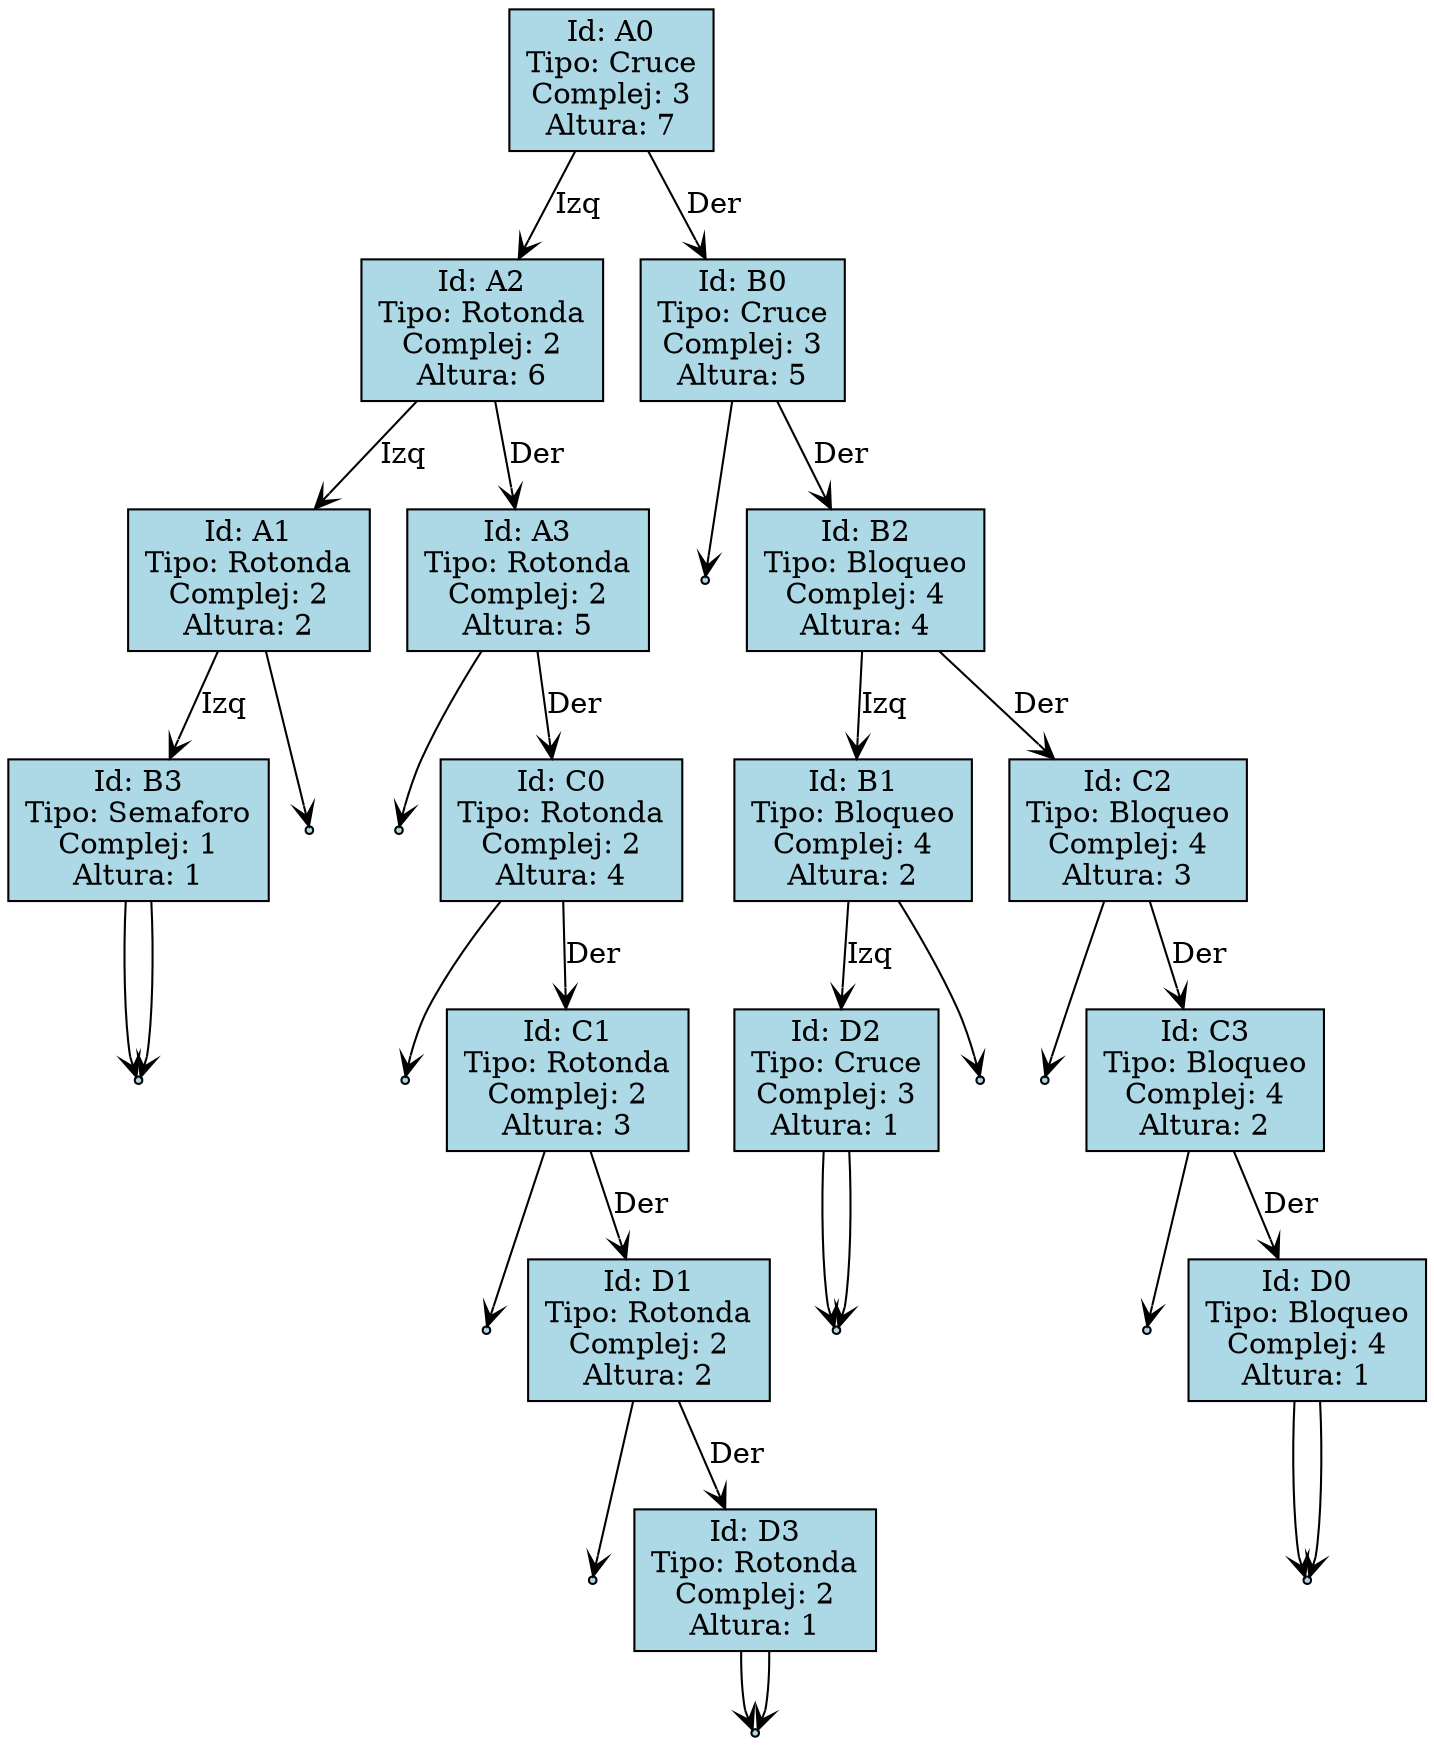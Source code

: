 digraph ArbolAVL {
  node [shape=record, style=filled, fillcolor=lightblue];
  edge [arrowhead=vee];

  A0 [label="Id: A0\nTipo: Cruce\nComplej: 3\nAltura: 7"];
  A0 -> A2 [label="Izq"];
  A2 [label="Id: A2\nTipo: Rotonda\nComplej: 2\nAltura: 6"];
  A2 -> A1 [label="Izq"];
  A1 [label="Id: A1\nTipo: Rotonda\nComplej: 2\nAltura: 2"];
  A1 -> B3 [label="Izq"];
  B3 [label="Id: B3\nTipo: Semaforo\nComplej: 1\nAltura: 1"];
  nullB3 [shape=point];
  B3 -> nullB3;
  nullB3 [shape=point];
  B3 -> nullB3;
  nullA1 [shape=point];
  A1 -> nullA1;
  A2 -> A3 [label="Der"];
  A3 [label="Id: A3\nTipo: Rotonda\nComplej: 2\nAltura: 5"];
  nullA3 [shape=point];
  A3 -> nullA3;
  A3 -> C0 [label="Der"];
  C0 [label="Id: C0\nTipo: Rotonda\nComplej: 2\nAltura: 4"];
  nullC0 [shape=point];
  C0 -> nullC0;
  C0 -> C1 [label="Der"];
  C1 [label="Id: C1\nTipo: Rotonda\nComplej: 2\nAltura: 3"];
  nullC1 [shape=point];
  C1 -> nullC1;
  C1 -> D1 [label="Der"];
  D1 [label="Id: D1\nTipo: Rotonda\nComplej: 2\nAltura: 2"];
  nullD1 [shape=point];
  D1 -> nullD1;
  D1 -> D3 [label="Der"];
  D3 [label="Id: D3\nTipo: Rotonda\nComplej: 2\nAltura: 1"];
  nullD3 [shape=point];
  D3 -> nullD3;
  nullD3 [shape=point];
  D3 -> nullD3;
  A0 -> B0 [label="Der"];
  B0 [label="Id: B0\nTipo: Cruce\nComplej: 3\nAltura: 5"];
  nullB0 [shape=point];
  B0 -> nullB0;
  B0 -> B2 [label="Der"];
  B2 [label="Id: B2\nTipo: Bloqueo\nComplej: 4\nAltura: 4"];
  B2 -> B1 [label="Izq"];
  B1 [label="Id: B1\nTipo: Bloqueo\nComplej: 4\nAltura: 2"];
  B1 -> D2 [label="Izq"];
  D2 [label="Id: D2\nTipo: Cruce\nComplej: 3\nAltura: 1"];
  nullD2 [shape=point];
  D2 -> nullD2;
  nullD2 [shape=point];
  D2 -> nullD2;
  nullB1 [shape=point];
  B1 -> nullB1;
  B2 -> C2 [label="Der"];
  C2 [label="Id: C2\nTipo: Bloqueo\nComplej: 4\nAltura: 3"];
  nullC2 [shape=point];
  C2 -> nullC2;
  C2 -> C3 [label="Der"];
  C3 [label="Id: C3\nTipo: Bloqueo\nComplej: 4\nAltura: 2"];
  nullC3 [shape=point];
  C3 -> nullC3;
  C3 -> D0 [label="Der"];
  D0 [label="Id: D0\nTipo: Bloqueo\nComplej: 4\nAltura: 1"];
  nullD0 [shape=point];
  D0 -> nullD0;
  nullD0 [shape=point];
  D0 -> nullD0;
}
